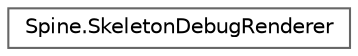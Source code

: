 digraph "类继承关系图"
{
 // LATEX_PDF_SIZE
  bgcolor="transparent";
  edge [fontname=Helvetica,fontsize=10,labelfontname=Helvetica,labelfontsize=10];
  node [fontname=Helvetica,fontsize=10,shape=box,height=0.2,width=0.4];
  rankdir="LR";
  Node0 [id="Node000000",label="Spine.SkeletonDebugRenderer",height=0.2,width=0.4,color="grey40", fillcolor="white", style="filled",URL="$class_spine_1_1_skeleton_debug_renderer.html",tooltip=" "];
}
